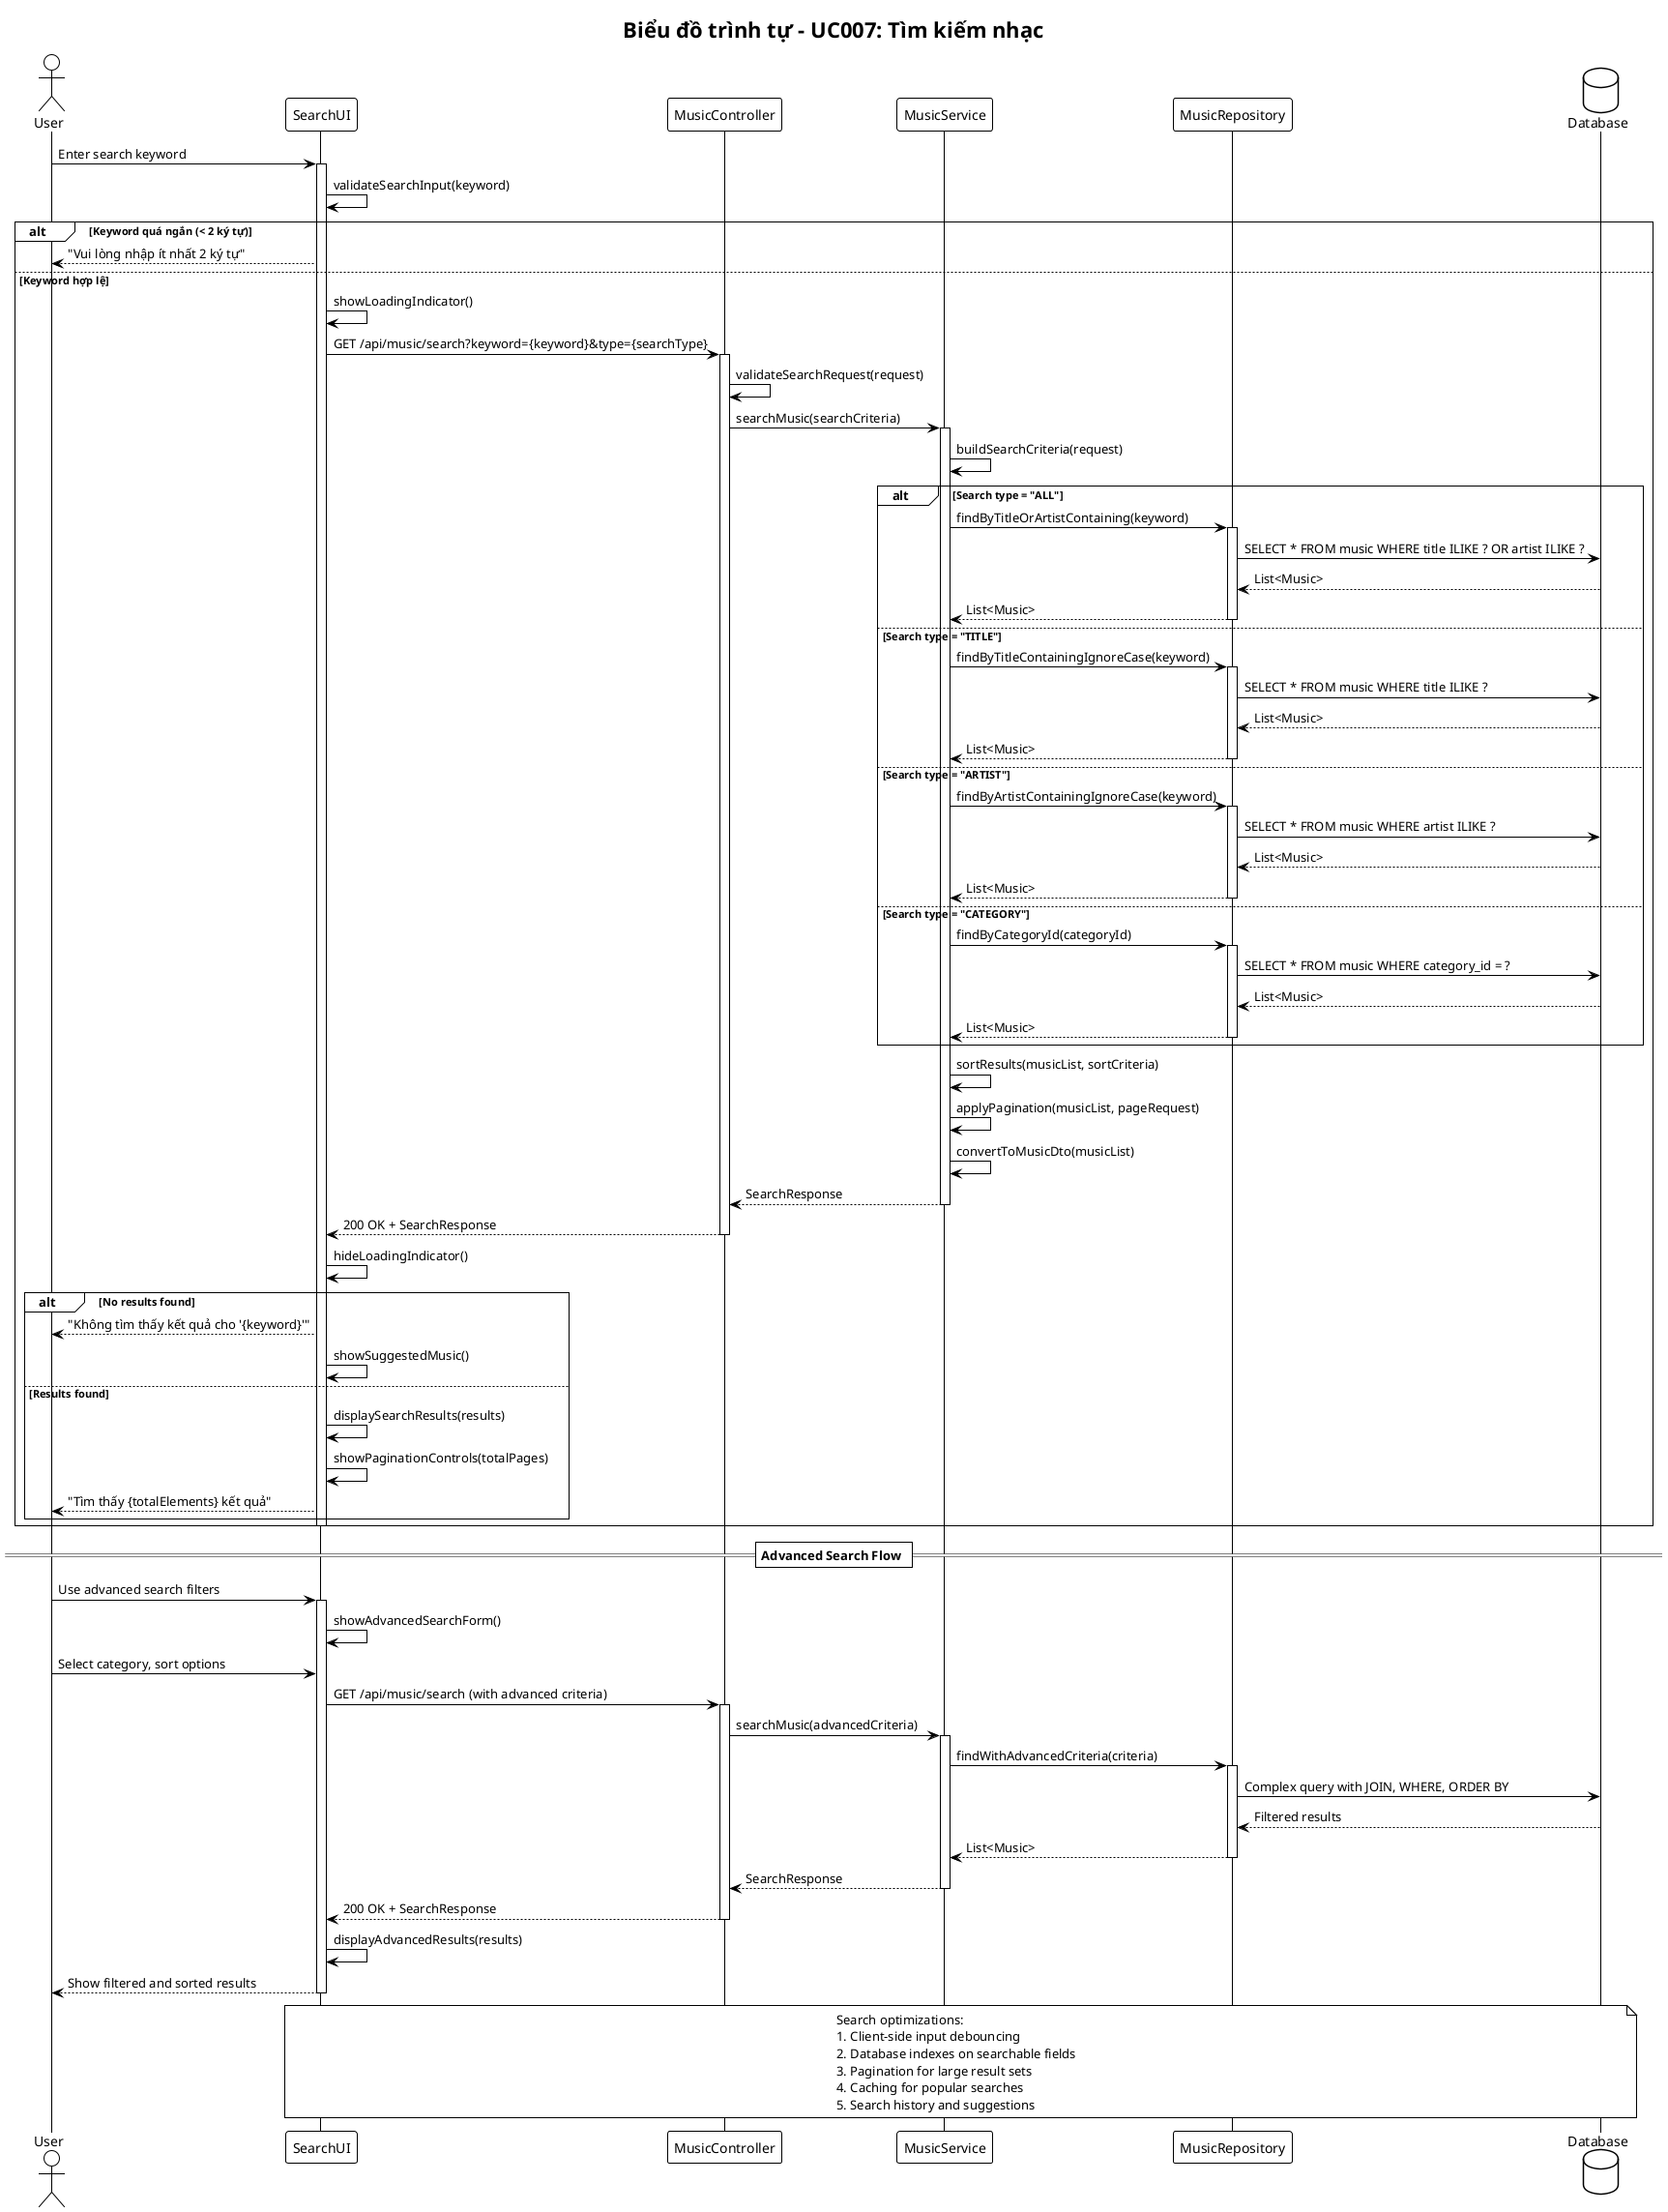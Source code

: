 @startuml UC007-Sequence-Diagram-Tim-Kiem-Nhac
!theme plain

title Biểu đồ trình tự - UC007: Tìm kiếm nhạc

actor User
participant "SearchUI" as UI
participant "MusicController" as Controller
participant "MusicService" as MusicService
participant "MusicRepository" as MusicRepo
database "Database" as DB

User -> UI: Enter search keyword
activate UI

UI -> UI: validateSearchInput(keyword)

alt Keyword quá ngắn (< 2 ký tự)
    UI --> User: "Vui lòng nhập ít nhất 2 ký tự"
else Keyword hợp lệ
    UI -> UI: showLoadingIndicator()
    UI -> Controller: GET /api/music/search?keyword={keyword}&type={searchType}
    activate Controller

    Controller -> Controller: validateSearchRequest(request)
    Controller -> MusicService: searchMusic(searchCriteria)
    activate MusicService

    MusicService -> MusicService: buildSearchCriteria(request)

    alt Search type = "ALL"
        MusicService -> MusicRepo: findByTitleOrArtistContaining(keyword)
        activate MusicRepo
        MusicRepo -> DB: SELECT * FROM music WHERE title ILIKE ? OR artist ILIKE ?
        DB --> MusicRepo: List<Music>
        MusicRepo --> MusicService: List<Music>
        deactivate MusicRepo

    else Search type = "TITLE"
        MusicService -> MusicRepo: findByTitleContainingIgnoreCase(keyword)
        activate MusicRepo
        MusicRepo -> DB: SELECT * FROM music WHERE title ILIKE ?
        DB --> MusicRepo: List<Music>
        MusicRepo --> MusicService: List<Music>
        deactivate MusicRepo

    else Search type = "ARTIST"
        MusicService -> MusicRepo: findByArtistContainingIgnoreCase(keyword)
        activate MusicRepo
        MusicRepo -> DB: SELECT * FROM music WHERE artist ILIKE ?
        DB --> MusicRepo: List<Music>
        MusicRepo --> MusicService: List<Music>
        deactivate MusicRepo

    else Search type = "CATEGORY"
        MusicService -> MusicRepo: findByCategoryId(categoryId)
        activate MusicRepo
        MusicRepo -> DB: SELECT * FROM music WHERE category_id = ?
        DB --> MusicRepo: List<Music>
        MusicRepo --> MusicService: List<Music>
        deactivate MusicRepo
    end

    MusicService -> MusicService: sortResults(musicList, sortCriteria)
    MusicService -> MusicService: applyPagination(musicList, pageRequest)
    MusicService -> MusicService: convertToMusicDto(musicList)

    MusicService --> Controller: SearchResponse
    deactivate MusicService

    Controller --> UI: 200 OK + SearchResponse
    deactivate Controller

    UI -> UI: hideLoadingIndicator()

    alt No results found
        UI --> User: "Không tìm thấy kết quả cho '{keyword}'"
        UI -> UI: showSuggestedMusic()
    else Results found
        UI -> UI: displaySearchResults(results)
        UI -> UI: showPaginationControls(totalPages)
        UI --> User: "Tìm thấy {totalElements} kết quả"
    end

    deactivate UI
end

== Advanced Search Flow ==

User -> UI: Use advanced search filters
activate UI

UI -> UI: showAdvancedSearchForm()
User -> UI: Select category, sort options
UI -> Controller: GET /api/music/search (with advanced criteria)
activate Controller

Controller -> MusicService: searchMusic(advancedCriteria)
activate MusicService

' Similar flow but with more complex criteria
MusicService -> MusicRepo: findWithAdvancedCriteria(criteria)
activate MusicRepo
MusicRepo -> DB: Complex query with JOIN, WHERE, ORDER BY
DB --> MusicRepo: Filtered results
MusicRepo --> MusicService: List<Music>
deactivate MusicRepo

MusicService --> Controller: SearchResponse
deactivate MusicService

Controller --> UI: 200 OK + SearchResponse
deactivate Controller

UI -> UI: displayAdvancedResults(results)
UI --> User: Show filtered and sorted results
deactivate UI

note over UI, DB
  Search optimizations:
  1. Client-side input debouncing
  2. Database indexes on searchable fields
  3. Pagination for large result sets
  4. Caching for popular searches
  5. Search history and suggestions
end note

@enduml
